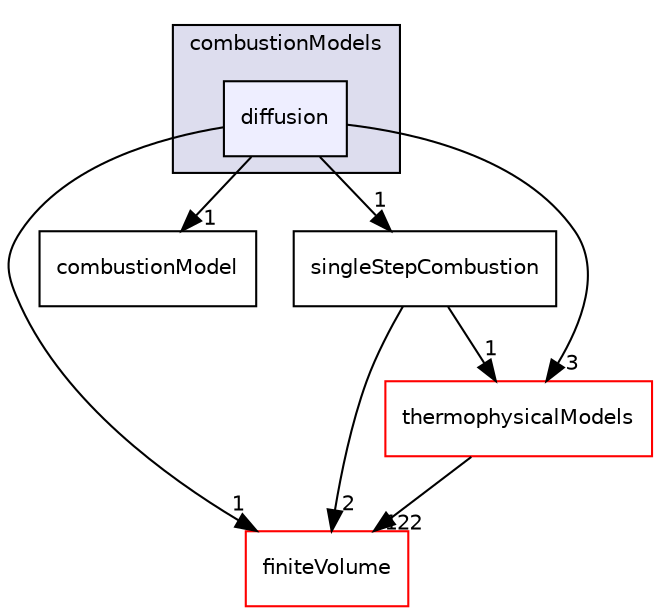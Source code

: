 digraph "src/combustionModels/diffusion" {
  bgcolor=transparent;
  compound=true
  node [ fontsize="10", fontname="Helvetica"];
  edge [ labelfontsize="10", labelfontname="Helvetica"];
  subgraph clusterdir_a28bb8a003fe9b05e061f79ecbbcb476 {
    graph [ bgcolor="#ddddee", pencolor="black", label="combustionModels" fontname="Helvetica", fontsize="10", URL="dir_a28bb8a003fe9b05e061f79ecbbcb476.html"]
  dir_6c48aebd8f5bd2d5e14047757b108c73 [shape=box, label="diffusion", style="filled", fillcolor="#eeeeff", pencolor="black", URL="dir_6c48aebd8f5bd2d5e14047757b108c73.html"];
  }
  dir_9bd15774b555cf7259a6fa18f99fe99b [shape=box label="finiteVolume" color="red" URL="dir_9bd15774b555cf7259a6fa18f99fe99b.html"];
  dir_cf7b61e9dee2eed7a2c89936088862b3 [shape=box label="combustionModel" URL="dir_cf7b61e9dee2eed7a2c89936088862b3.html"];
  dir_67089bd647ef63ae09f43c52d62dbb27 [shape=box label="singleStepCombustion" URL="dir_67089bd647ef63ae09f43c52d62dbb27.html"];
  dir_2778d089ec5c4f66810b11f753867003 [shape=box label="thermophysicalModels" color="red" URL="dir_2778d089ec5c4f66810b11f753867003.html"];
  dir_6c48aebd8f5bd2d5e14047757b108c73->dir_9bd15774b555cf7259a6fa18f99fe99b [headlabel="1", labeldistance=1.5 headhref="dir_000516_000814.html"];
  dir_6c48aebd8f5bd2d5e14047757b108c73->dir_cf7b61e9dee2eed7a2c89936088862b3 [headlabel="1", labeldistance=1.5 headhref="dir_000516_000513.html"];
  dir_6c48aebd8f5bd2d5e14047757b108c73->dir_67089bd647ef63ae09f43c52d62dbb27 [headlabel="1", labeldistance=1.5 headhref="dir_000516_000544.html"];
  dir_6c48aebd8f5bd2d5e14047757b108c73->dir_2778d089ec5c4f66810b11f753867003 [headlabel="3", labeldistance=1.5 headhref="dir_000516_001225.html"];
  dir_67089bd647ef63ae09f43c52d62dbb27->dir_9bd15774b555cf7259a6fa18f99fe99b [headlabel="2", labeldistance=1.5 headhref="dir_000544_000814.html"];
  dir_67089bd647ef63ae09f43c52d62dbb27->dir_2778d089ec5c4f66810b11f753867003 [headlabel="1", labeldistance=1.5 headhref="dir_000544_001225.html"];
  dir_2778d089ec5c4f66810b11f753867003->dir_9bd15774b555cf7259a6fa18f99fe99b [headlabel="122", labeldistance=1.5 headhref="dir_001225_000814.html"];
}
